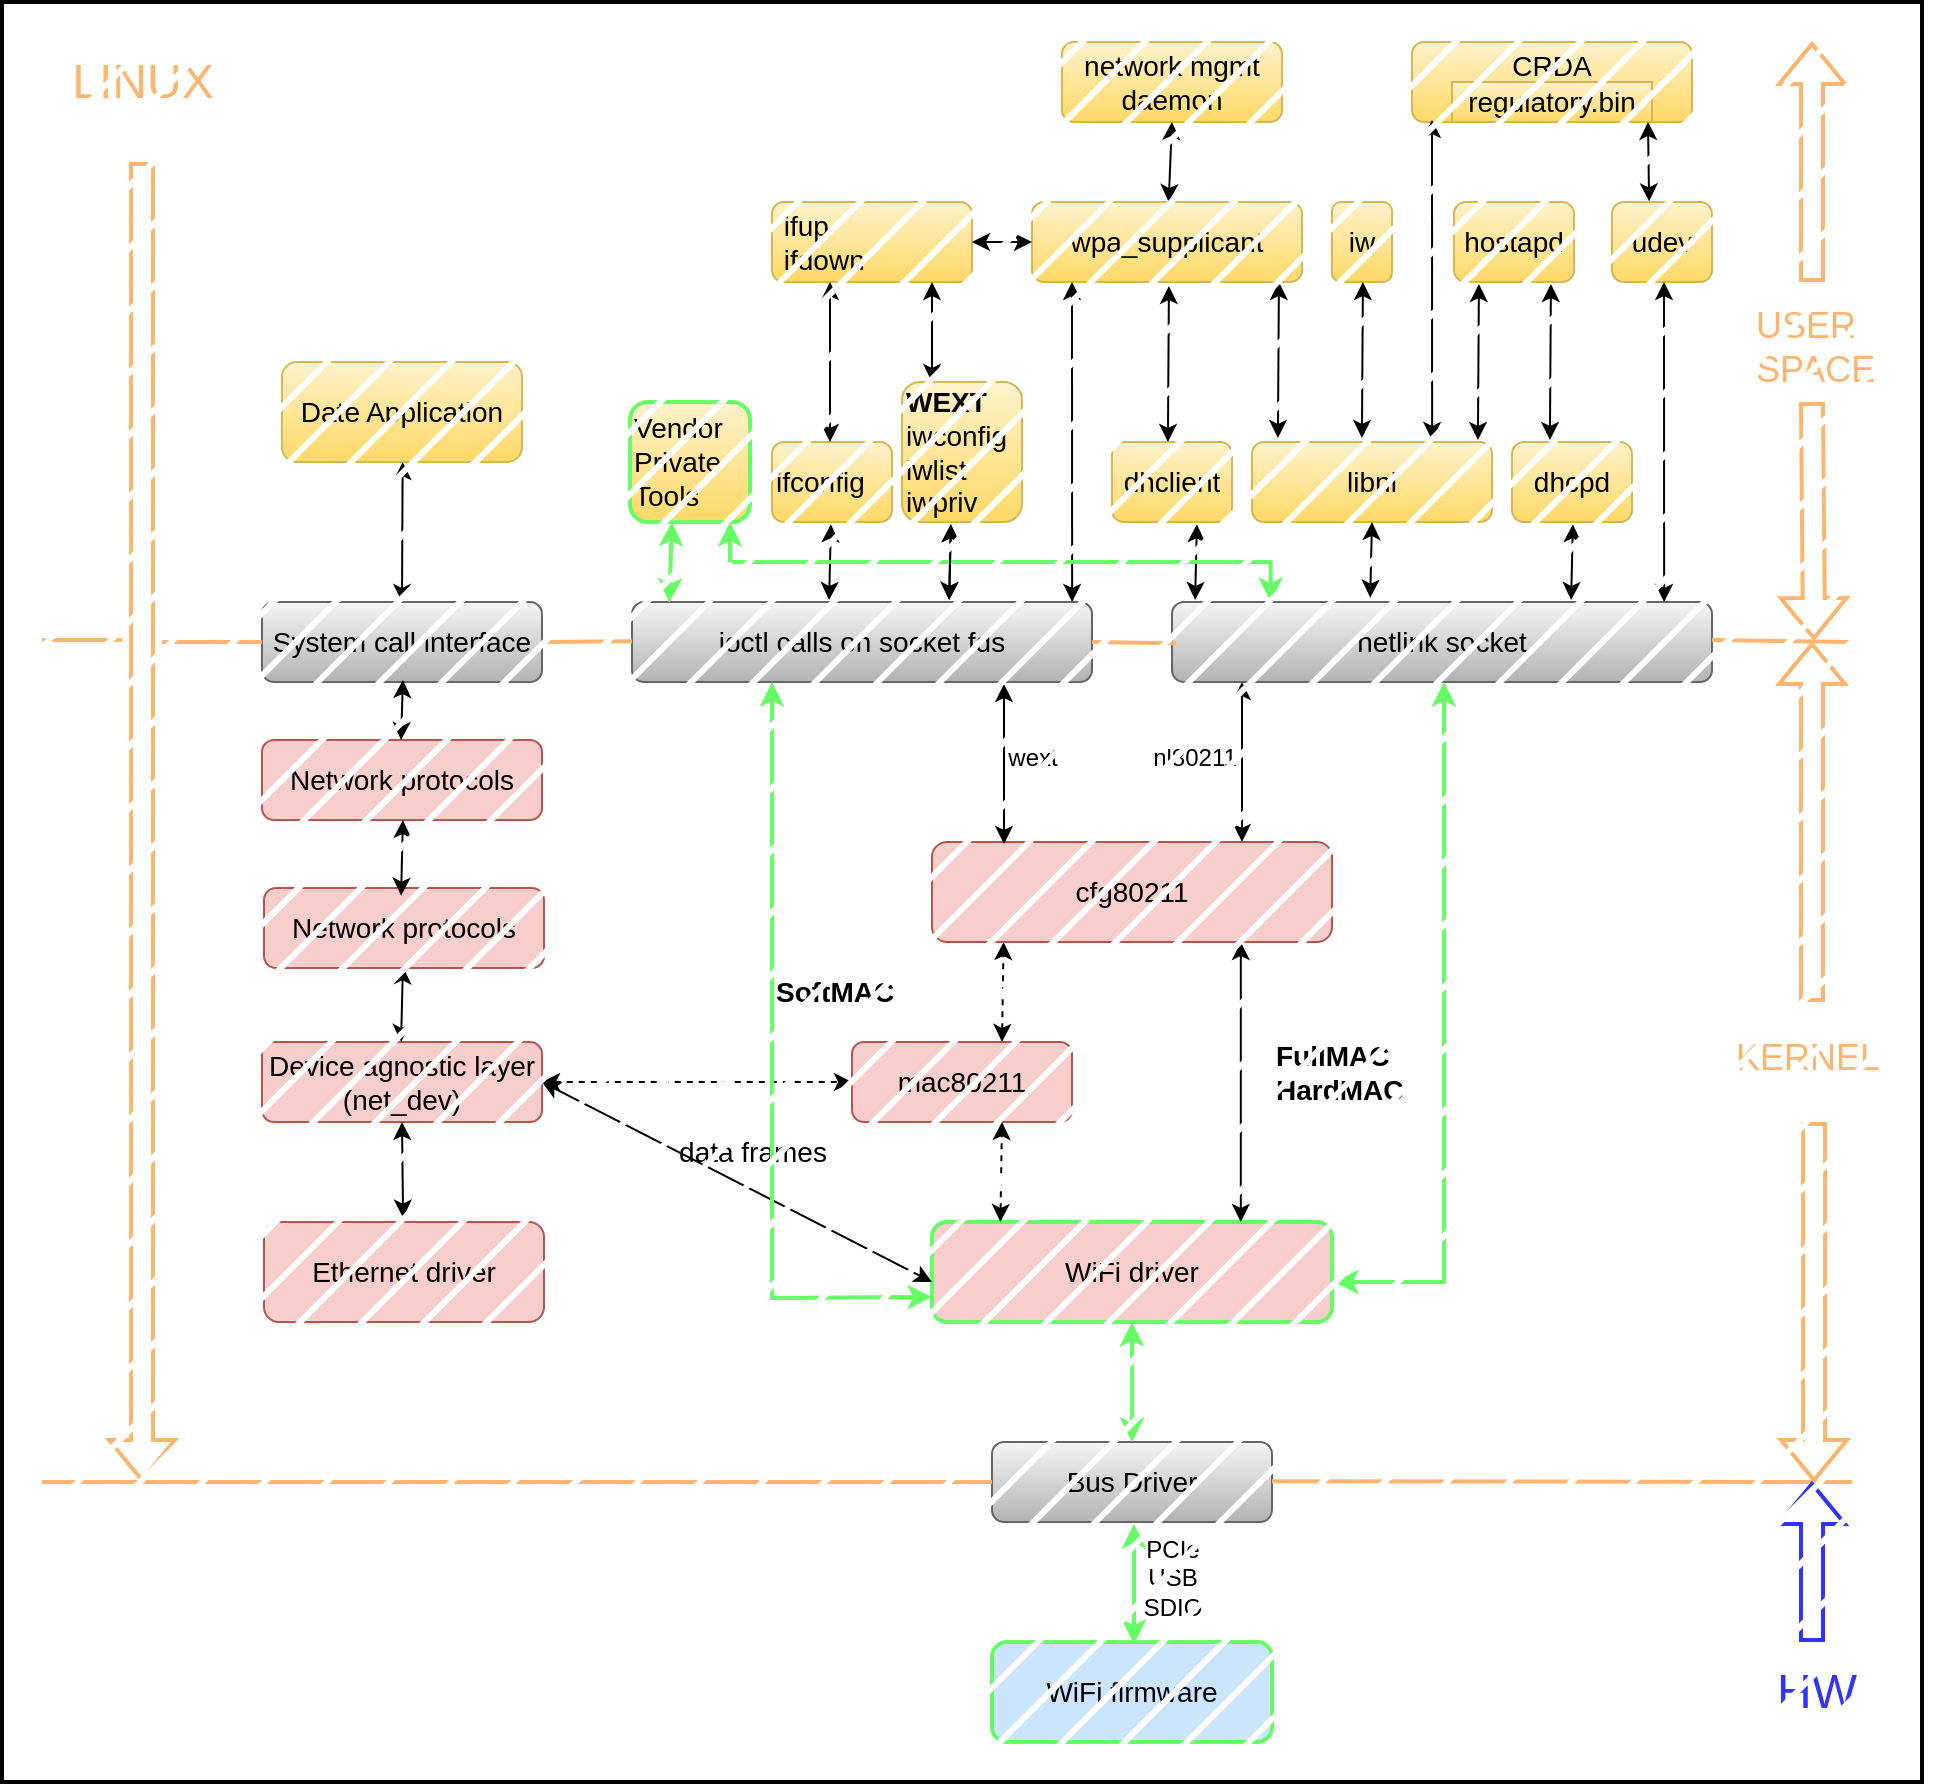 <mxfile version="20.5.3" type="github">
  <diagram id="4J2Np3dGTfp2tVZBYk7x" name="Page-1">
    <mxGraphModel dx="1564" dy="728" grid="1" gridSize="10" guides="1" tooltips="1" connect="1" arrows="1" fold="1" page="1" pageScale="1" pageWidth="1100" pageHeight="1700" math="0" shadow="0">
      <root>
        <mxCell id="0" />
        <mxCell id="1" parent="0" />
        <mxCell id="ai7vC3b9gsCnExHOe_Bt-1" value="&lt;font style=&quot;font-size: 14px;&quot;&gt;ioctl calls on socket fds&lt;/font&gt;" style="rounded=1;whiteSpace=wrap;html=1;fontSize=14;fillColor=#f5f5f5;strokeColor=#666666;gradientColor=#b3b3b3;" vertex="1" parent="1">
          <mxGeometry x="335" y="400" width="230" height="40" as="geometry" />
        </mxCell>
        <mxCell id="ai7vC3b9gsCnExHOe_Bt-2" value="netlink socket" style="rounded=1;whiteSpace=wrap;html=1;fontSize=14;fillColor=#f5f5f5;strokeColor=#666666;gradientColor=#b3b3b3;" vertex="1" parent="1">
          <mxGeometry x="605" y="400" width="270" height="40" as="geometry" />
        </mxCell>
        <mxCell id="ai7vC3b9gsCnExHOe_Bt-3" value="cfg80211" style="rounded=1;whiteSpace=wrap;html=1;fontSize=14;fillColor=#f8cecc;strokeColor=#b85450;" vertex="1" parent="1">
          <mxGeometry x="485" y="520" width="200" height="50" as="geometry" />
        </mxCell>
        <mxCell id="ai7vC3b9gsCnExHOe_Bt-4" value="WiFi driver" style="rounded=1;whiteSpace=wrap;html=1;fontSize=14;fillColor=#f8cecc;strokeColor=#66FF66;strokeWidth=2;" vertex="1" parent="1">
          <mxGeometry x="485" y="710" width="200" height="50" as="geometry" />
        </mxCell>
        <mxCell id="ai7vC3b9gsCnExHOe_Bt-5" value="mac80211" style="rounded=1;whiteSpace=wrap;html=1;fontSize=14;fillColor=#f8cecc;strokeColor=#b85450;" vertex="1" parent="1">
          <mxGeometry x="445" y="620" width="110" height="40" as="geometry" />
        </mxCell>
        <mxCell id="ai7vC3b9gsCnExHOe_Bt-7" value="wext" style="text;html=1;align=center;verticalAlign=middle;resizable=0;points=[];autosize=1;strokeColor=none;fillColor=none;fontSize=12;" vertex="1" parent="1">
          <mxGeometry x="510" y="463" width="50" height="30" as="geometry" />
        </mxCell>
        <mxCell id="ai7vC3b9gsCnExHOe_Bt-8" value="" style="endArrow=classic;startArrow=classic;html=1;rounded=0;fontSize=14;exitX=0.9;exitY=0;exitDx=0;exitDy=0;exitPerimeter=0;" edge="1" parent="1">
          <mxGeometry width="50" height="50" relative="1" as="geometry">
            <mxPoint x="640" y="520" as="sourcePoint" />
            <mxPoint x="640" y="440" as="targetPoint" />
          </mxGeometry>
        </mxCell>
        <mxCell id="ai7vC3b9gsCnExHOe_Bt-10" value="nl80211" style="text;html=1;align=center;verticalAlign=middle;resizable=0;points=[];autosize=1;strokeColor=none;fillColor=none;fontSize=12;" vertex="1" parent="1">
          <mxGeometry x="581" y="463" width="70" height="30" as="geometry" />
        </mxCell>
        <mxCell id="ai7vC3b9gsCnExHOe_Bt-11" value="" style="endArrow=classic;startArrow=classic;html=1;rounded=0;fontSize=14;exitX=0.25;exitY=0;exitDx=0;exitDy=0;" edge="1" parent="1">
          <mxGeometry width="50" height="50" relative="1" as="geometry">
            <mxPoint x="639.41" y="710" as="sourcePoint" />
            <mxPoint x="639.41" y="570" as="targetPoint" />
          </mxGeometry>
        </mxCell>
        <mxCell id="ai7vC3b9gsCnExHOe_Bt-17" value="FullMAC&lt;br style=&quot;font-size: 14px;&quot;&gt;HardMAC" style="text;html=1;align=left;verticalAlign=middle;resizable=0;points=[];autosize=1;strokeColor=none;fillColor=none;fontSize=14;fontStyle=1" vertex="1" parent="1">
          <mxGeometry x="655" y="610" width="90" height="50" as="geometry" />
        </mxCell>
        <mxCell id="ai7vC3b9gsCnExHOe_Bt-18" value="SoftMAC" style="text;html=1;align=left;verticalAlign=middle;resizable=0;points=[];autosize=1;strokeColor=none;fillColor=none;fontSize=14;fontStyle=1" vertex="1" parent="1">
          <mxGeometry x="405" y="580" width="80" height="30" as="geometry" />
        </mxCell>
        <mxCell id="ai7vC3b9gsCnExHOe_Bt-19" value="Ethernet driver" style="rounded=1;whiteSpace=wrap;html=1;fontSize=14;fillColor=#f8cecc;strokeColor=#b85450;" vertex="1" parent="1">
          <mxGeometry x="151" y="710" width="140" height="50" as="geometry" />
        </mxCell>
        <mxCell id="ai7vC3b9gsCnExHOe_Bt-20" value="&lt;div&gt;Device agnostic layer&lt;/div&gt;&lt;div&gt;(net_dev)&lt;br&gt;&lt;/div&gt;" style="rounded=1;whiteSpace=wrap;html=1;fontSize=14;fillColor=#f8cecc;strokeColor=#b85450;" vertex="1" parent="1">
          <mxGeometry x="150" y="620" width="140" height="40" as="geometry" />
        </mxCell>
        <mxCell id="ai7vC3b9gsCnExHOe_Bt-24" value="" style="endArrow=classic;startArrow=classic;html=1;rounded=0;dashed=1;fontSize=14;exitX=0.171;exitY=0;exitDx=0;exitDy=0;exitPerimeter=0;" edge="1" parent="1" source="ai7vC3b9gsCnExHOe_Bt-4">
          <mxGeometry width="50" height="50" relative="1" as="geometry">
            <mxPoint x="470" y="710" as="sourcePoint" />
            <mxPoint x="520" y="660" as="targetPoint" />
          </mxGeometry>
        </mxCell>
        <mxCell id="ai7vC3b9gsCnExHOe_Bt-25" value="" style="endArrow=classic;startArrow=classic;html=1;rounded=0;dashed=1;fontSize=14;exitX=0.171;exitY=0;exitDx=0;exitDy=0;exitPerimeter=0;" edge="1" parent="1">
          <mxGeometry width="50" height="50" relative="1" as="geometry">
            <mxPoint x="520" y="620" as="sourcePoint" />
            <mxPoint x="520.8" y="570" as="targetPoint" />
          </mxGeometry>
        </mxCell>
        <mxCell id="ai7vC3b9gsCnExHOe_Bt-27" value="Network protocols" style="rounded=1;whiteSpace=wrap;html=1;fontSize=14;fillColor=#f8cecc;strokeColor=#b85450;" vertex="1" parent="1">
          <mxGeometry x="151" y="543" width="140" height="40" as="geometry" />
        </mxCell>
        <mxCell id="ai7vC3b9gsCnExHOe_Bt-28" value="Network protocols" style="rounded=1;whiteSpace=wrap;html=1;fontSize=14;fillColor=#f8cecc;strokeColor=#b85450;" vertex="1" parent="1">
          <mxGeometry x="150" y="469" width="140" height="40" as="geometry" />
        </mxCell>
        <mxCell id="ai7vC3b9gsCnExHOe_Bt-29" value="System call interface" style="rounded=1;whiteSpace=wrap;html=1;fontSize=14;fillColor=#f5f5f5;strokeColor=#666666;gradientColor=#b3b3b3;" vertex="1" parent="1">
          <mxGeometry x="150" y="400" width="140" height="40" as="geometry" />
        </mxCell>
        <mxCell id="ai7vC3b9gsCnExHOe_Bt-30" value="Date Application" style="rounded=1;whiteSpace=wrap;html=1;fontSize=14;fillColor=#fff2cc;strokeColor=#d6b656;gradientColor=#ffd966;" vertex="1" parent="1">
          <mxGeometry x="160" y="280" width="120" height="50" as="geometry" />
        </mxCell>
        <mxCell id="ai7vC3b9gsCnExHOe_Bt-31" value="" style="endArrow=classic;startArrow=classic;html=1;rounded=0;dashed=1;fontSize=14;exitX=1;exitY=0.5;exitDx=0;exitDy=0;" edge="1" parent="1" source="ai7vC3b9gsCnExHOe_Bt-20">
          <mxGeometry width="50" height="50" relative="1" as="geometry">
            <mxPoint x="395" y="690" as="sourcePoint" />
            <mxPoint x="445" y="640" as="targetPoint" />
          </mxGeometry>
        </mxCell>
        <mxCell id="ai7vC3b9gsCnExHOe_Bt-33" value="" style="endArrow=classic;startArrow=classic;html=1;rounded=0;fontSize=14;exitX=1;exitY=0.5;exitDx=0;exitDy=0;" edge="1" parent="1" source="ai7vC3b9gsCnExHOe_Bt-20">
          <mxGeometry width="50" height="50" relative="1" as="geometry">
            <mxPoint x="435" y="780" as="sourcePoint" />
            <mxPoint x="485" y="740" as="targetPoint" />
          </mxGeometry>
        </mxCell>
        <mxCell id="ai7vC3b9gsCnExHOe_Bt-35" value="data frames" style="text;html=1;align=center;verticalAlign=middle;resizable=0;points=[];autosize=1;strokeColor=none;fillColor=none;fontSize=14;" vertex="1" parent="1">
          <mxGeometry x="345" y="660" width="100" height="30" as="geometry" />
        </mxCell>
        <mxCell id="ai7vC3b9gsCnExHOe_Bt-36" value="Bus Driver" style="rounded=1;whiteSpace=wrap;html=1;fontSize=14;fillColor=#f5f5f5;strokeColor=#666666;gradientColor=#b3b3b3;" vertex="1" parent="1">
          <mxGeometry x="515" y="820" width="140" height="40" as="geometry" />
        </mxCell>
        <mxCell id="ai7vC3b9gsCnExHOe_Bt-37" value="&lt;div align=&quot;left&quot;&gt;&lt;b&gt;WEXT&lt;/b&gt;&lt;/div&gt;&lt;div align=&quot;left&quot;&gt;iwconfig&lt;/div&gt;&lt;div align=&quot;left&quot;&gt;iwlist&lt;br&gt;iwpriv&lt;br&gt;&lt;/div&gt;" style="rounded=1;whiteSpace=wrap;html=1;fontSize=14;align=left;fillColor=#fff2cc;gradientColor=#ffd966;strokeColor=#d6b656;" vertex="1" parent="1">
          <mxGeometry x="470" y="290" width="60" height="70" as="geometry" />
        </mxCell>
        <mxCell id="ai7vC3b9gsCnExHOe_Bt-38" value="ifconfig" style="rounded=1;whiteSpace=wrap;html=1;fontSize=14;align=left;fillColor=#fff2cc;gradientColor=#ffd966;strokeColor=#d6b656;" vertex="1" parent="1">
          <mxGeometry x="405" y="320" width="60" height="40" as="geometry" />
        </mxCell>
        <mxCell id="ai7vC3b9gsCnExHOe_Bt-45" value="dhclient" style="rounded=1;whiteSpace=wrap;html=1;fontSize=14;align=center;fillColor=#fff2cc;gradientColor=#ffd966;strokeColor=#d6b656;" vertex="1" parent="1">
          <mxGeometry x="575" y="320" width="60" height="40" as="geometry" />
        </mxCell>
        <mxCell id="ai7vC3b9gsCnExHOe_Bt-46" value="libnl" style="rounded=1;whiteSpace=wrap;html=1;fontSize=14;align=center;fillColor=#fff2cc;gradientColor=#ffd966;strokeColor=#d6b656;" vertex="1" parent="1">
          <mxGeometry x="645" y="320" width="120" height="40" as="geometry" />
        </mxCell>
        <mxCell id="ai7vC3b9gsCnExHOe_Bt-47" value="dhcpd" style="rounded=1;whiteSpace=wrap;html=1;fontSize=14;align=center;fillColor=#fff2cc;gradientColor=#ffd966;strokeColor=#d6b656;" vertex="1" parent="1">
          <mxGeometry x="775" y="320" width="60" height="40" as="geometry" />
        </mxCell>
        <mxCell id="ai7vC3b9gsCnExHOe_Bt-48" value="wpa_supplicant" style="rounded=1;whiteSpace=wrap;html=1;fontSize=14;align=center;fillColor=#fff2cc;gradientColor=#ffd966;strokeColor=#d6b656;" vertex="1" parent="1">
          <mxGeometry x="535" y="200" width="135" height="40" as="geometry" />
        </mxCell>
        <mxCell id="ai7vC3b9gsCnExHOe_Bt-49" value="&lt;span style=&quot;white-space: pre;&quot;&gt;	&lt;/span&gt;ifup&lt;br&gt;&lt;div&gt;&lt;span style=&quot;white-space: pre;&quot;&gt;	&lt;/span&gt;ifdown&lt;br&gt;&lt;/div&gt;" style="rounded=1;whiteSpace=wrap;html=1;fontSize=14;align=left;fillColor=#fff2cc;gradientColor=#ffd966;strokeColor=#d6b656;" vertex="1" parent="1">
          <mxGeometry x="405" y="200" width="100" height="40" as="geometry" />
        </mxCell>
        <mxCell id="ai7vC3b9gsCnExHOe_Bt-50" value="&lt;div&gt;iw&lt;br&gt;&lt;/div&gt;" style="rounded=1;whiteSpace=wrap;html=1;fontSize=14;align=center;fillColor=#fff2cc;gradientColor=#ffd966;strokeColor=#d6b656;" vertex="1" parent="1">
          <mxGeometry x="685" y="200" width="30" height="40" as="geometry" />
        </mxCell>
        <mxCell id="ai7vC3b9gsCnExHOe_Bt-51" value="hostapd" style="rounded=1;whiteSpace=wrap;html=1;fontSize=14;align=center;fillColor=#fff2cc;gradientColor=#ffd966;strokeColor=#d6b656;" vertex="1" parent="1">
          <mxGeometry x="746" y="200" width="60" height="40" as="geometry" />
        </mxCell>
        <mxCell id="ai7vC3b9gsCnExHOe_Bt-52" value="udev" style="rounded=1;whiteSpace=wrap;html=1;fontSize=14;align=center;fillColor=#fff2cc;gradientColor=#ffd966;strokeColor=#d6b656;" vertex="1" parent="1">
          <mxGeometry x="825" y="200" width="50" height="40" as="geometry" />
        </mxCell>
        <mxCell id="ai7vC3b9gsCnExHOe_Bt-53" value="&lt;div&gt;network mgmt&lt;/div&gt;&lt;div&gt;daemon&lt;br&gt;&lt;/div&gt;" style="rounded=1;whiteSpace=wrap;html=1;fontSize=14;align=center;fillColor=#fff2cc;gradientColor=#ffd966;strokeColor=#d6b656;" vertex="1" parent="1">
          <mxGeometry x="550" y="120" width="110" height="40" as="geometry" />
        </mxCell>
        <mxCell id="ai7vC3b9gsCnExHOe_Bt-54" value="CRDA&lt;br&gt;&amp;nbsp; " style="rounded=1;whiteSpace=wrap;html=1;fontSize=14;align=center;fillColor=#fff2cc;gradientColor=#ffd966;strokeColor=#d6b656;" vertex="1" parent="1">
          <mxGeometry x="725" y="120" width="140" height="40" as="geometry" />
        </mxCell>
        <mxCell id="ai7vC3b9gsCnExHOe_Bt-55" value="regulatory.bin" style="rounded=0;whiteSpace=wrap;html=1;fontSize=14;fillColor=#fff2cc;gradientColor=#ffd966;strokeColor=#d6b656;" vertex="1" parent="1">
          <mxGeometry x="745" y="140" width="100" height="20" as="geometry" />
        </mxCell>
        <mxCell id="ai7vC3b9gsCnExHOe_Bt-56" value="" style="endArrow=classic;startArrow=classic;html=1;rounded=0;fontSize=14;exitX=0.367;exitY=-0.054;exitDx=0;exitDy=0;exitPerimeter=0;" edge="1" parent="1">
          <mxGeometry width="50" height="50" relative="1" as="geometry">
            <mxPoint x="704.09" y="397.84" as="sourcePoint" />
            <mxPoint x="705" y="360" as="targetPoint" />
          </mxGeometry>
        </mxCell>
        <mxCell id="ai7vC3b9gsCnExHOe_Bt-58" value="" style="endArrow=classic;startArrow=classic;html=1;rounded=0;fontSize=14;exitX=0.367;exitY=-0.054;exitDx=0;exitDy=0;exitPerimeter=0;" edge="1" parent="1">
          <mxGeometry width="50" height="50" relative="1" as="geometry">
            <mxPoint x="804.55" y="399.0" as="sourcePoint" />
            <mxPoint x="805.46" y="361.16" as="targetPoint" />
          </mxGeometry>
        </mxCell>
        <mxCell id="ai7vC3b9gsCnExHOe_Bt-59" value="" style="endArrow=classic;startArrow=classic;html=1;rounded=0;fontSize=14;exitX=0.367;exitY=-0.054;exitDx=0;exitDy=0;exitPerimeter=0;" edge="1" parent="1">
          <mxGeometry width="50" height="50" relative="1" as="geometry">
            <mxPoint x="616.55" y="399" as="sourcePoint" />
            <mxPoint x="617.46" y="361.16" as="targetPoint" />
          </mxGeometry>
        </mxCell>
        <mxCell id="ai7vC3b9gsCnExHOe_Bt-60" value="" style="endArrow=classic;startArrow=classic;html=1;rounded=0;fontSize=14;exitX=0.458;exitY=-0.05;exitDx=0;exitDy=0;exitPerimeter=0;" edge="1" parent="1" source="ai7vC3b9gsCnExHOe_Bt-46">
          <mxGeometry width="50" height="50" relative="1" as="geometry">
            <mxPoint x="699.55" y="277.84" as="sourcePoint" />
            <mxPoint x="700.46" y="240" as="targetPoint" />
          </mxGeometry>
        </mxCell>
        <mxCell id="ai7vC3b9gsCnExHOe_Bt-61" value="" style="endArrow=classic;startArrow=classic;html=1;rounded=0;fontSize=14;exitX=0.458;exitY=-0.05;exitDx=0;exitDy=0;exitPerimeter=0;" edge="1" parent="1">
          <mxGeometry width="50" height="50" relative="1" as="geometry">
            <mxPoint x="657.96" y="318" as="sourcePoint" />
            <mxPoint x="658.46" y="240" as="targetPoint" />
          </mxGeometry>
        </mxCell>
        <mxCell id="ai7vC3b9gsCnExHOe_Bt-62" value="" style="endArrow=classic;startArrow=classic;html=1;rounded=0;fontSize=14;exitX=0.458;exitY=-0.05;exitDx=0;exitDy=0;exitPerimeter=0;" edge="1" parent="1">
          <mxGeometry width="50" height="50" relative="1" as="geometry">
            <mxPoint x="757.96" y="319" as="sourcePoint" />
            <mxPoint x="758.46" y="241" as="targetPoint" />
          </mxGeometry>
        </mxCell>
        <mxCell id="ai7vC3b9gsCnExHOe_Bt-63" value="" style="endArrow=classic;startArrow=classic;html=1;rounded=0;fontSize=14;exitX=0.458;exitY=-0.05;exitDx=0;exitDy=0;exitPerimeter=0;" edge="1" parent="1">
          <mxGeometry width="50" height="50" relative="1" as="geometry">
            <mxPoint x="793.96" y="319" as="sourcePoint" />
            <mxPoint x="794.46" y="241" as="targetPoint" />
          </mxGeometry>
        </mxCell>
        <mxCell id="ai7vC3b9gsCnExHOe_Bt-64" value="" style="endArrow=classic;startArrow=classic;html=1;rounded=0;fontSize=14;exitX=0.458;exitY=-0.05;exitDx=0;exitDy=0;exitPerimeter=0;" edge="1" parent="1">
          <mxGeometry width="50" height="50" relative="1" as="geometry">
            <mxPoint x="602.96" y="320" as="sourcePoint" />
            <mxPoint x="603.46" y="242" as="targetPoint" />
          </mxGeometry>
        </mxCell>
        <mxCell id="ai7vC3b9gsCnExHOe_Bt-68" value="" style="endArrow=classic;startArrow=classic;html=1;rounded=0;fontSize=14;exitX=0.9;exitY=0;exitDx=0;exitDy=0;exitPerimeter=0;" edge="1" parent="1">
          <mxGeometry width="50" height="50" relative="1" as="geometry">
            <mxPoint x="521" y="521" as="sourcePoint" />
            <mxPoint x="521" y="441" as="targetPoint" />
          </mxGeometry>
        </mxCell>
        <mxCell id="ai7vC3b9gsCnExHOe_Bt-69" value="" style="endArrow=classic;startArrow=classic;html=1;rounded=0;fontSize=14;exitX=0.367;exitY=-0.054;exitDx=0;exitDy=0;exitPerimeter=0;" edge="1" parent="1">
          <mxGeometry width="50" height="50" relative="1" as="geometry">
            <mxPoint x="493.55" y="399" as="sourcePoint" />
            <mxPoint x="494.46" y="361.16" as="targetPoint" />
          </mxGeometry>
        </mxCell>
        <mxCell id="ai7vC3b9gsCnExHOe_Bt-70" value="" style="endArrow=classic;startArrow=classic;html=1;rounded=0;fontSize=14;exitX=0.367;exitY=-0.054;exitDx=0;exitDy=0;exitPerimeter=0;" edge="1" parent="1">
          <mxGeometry width="50" height="50" relative="1" as="geometry">
            <mxPoint x="433.55" y="399" as="sourcePoint" />
            <mxPoint x="434.46" y="361.16" as="targetPoint" />
          </mxGeometry>
        </mxCell>
        <mxCell id="ai7vC3b9gsCnExHOe_Bt-71" value="" style="endArrow=classic;startArrow=classic;html=1;rounded=0;fontSize=14;exitX=0.5;exitY=0;exitDx=0;exitDy=0;" edge="1" parent="1">
          <mxGeometry width="50" height="50" relative="1" as="geometry">
            <mxPoint x="434" y="320" as="sourcePoint" />
            <mxPoint x="434" y="240" as="targetPoint" />
          </mxGeometry>
        </mxCell>
        <mxCell id="ai7vC3b9gsCnExHOe_Bt-72" value="" style="endArrow=classic;startArrow=classic;html=1;rounded=0;fontSize=14;exitX=0.25;exitY=0;exitDx=0;exitDy=0;" edge="1" parent="1" source="ai7vC3b9gsCnExHOe_Bt-37">
          <mxGeometry width="50" height="50" relative="1" as="geometry">
            <mxPoint x="435" y="290" as="sourcePoint" />
            <mxPoint x="485" y="240" as="targetPoint" />
          </mxGeometry>
        </mxCell>
        <mxCell id="ai7vC3b9gsCnExHOe_Bt-73" value="" style="endArrow=classic;startArrow=classic;html=1;rounded=0;fontSize=14;entryX=0;entryY=0.5;entryDx=0;entryDy=0;" edge="1" parent="1" source="ai7vC3b9gsCnExHOe_Bt-49" target="ai7vC3b9gsCnExHOe_Bt-48">
          <mxGeometry width="50" height="50" relative="1" as="geometry">
            <mxPoint x="475" y="270" as="sourcePoint" />
            <mxPoint x="525" y="220" as="targetPoint" />
          </mxGeometry>
        </mxCell>
        <mxCell id="ai7vC3b9gsCnExHOe_Bt-74" value="" style="endArrow=classic;startArrow=classic;html=1;rounded=0;fontSize=14;" edge="1" parent="1">
          <mxGeometry width="50" height="50" relative="1" as="geometry">
            <mxPoint x="555.06" y="400" as="sourcePoint" />
            <mxPoint x="555" y="240" as="targetPoint" />
          </mxGeometry>
        </mxCell>
        <mxCell id="ai7vC3b9gsCnExHOe_Bt-77" value="" style="endArrow=classic;startArrow=classic;html=1;rounded=0;fontSize=14;" edge="1" parent="1" source="ai7vC3b9gsCnExHOe_Bt-48">
          <mxGeometry width="50" height="50" relative="1" as="geometry">
            <mxPoint x="555" y="210" as="sourcePoint" />
            <mxPoint x="605" y="160" as="targetPoint" />
          </mxGeometry>
        </mxCell>
        <mxCell id="ai7vC3b9gsCnExHOe_Bt-79" value="" style="endArrow=classic;startArrow=classic;html=1;rounded=0;fontSize=14;" edge="1" parent="1">
          <mxGeometry width="50" height="50" relative="1" as="geometry">
            <mxPoint x="735.06" y="319" as="sourcePoint" />
            <mxPoint x="735" y="159" as="targetPoint" />
          </mxGeometry>
        </mxCell>
        <mxCell id="ai7vC3b9gsCnExHOe_Bt-80" value="" style="endArrow=classic;startArrow=classic;html=1;rounded=0;fontSize=14;" edge="1" parent="1">
          <mxGeometry width="50" height="50" relative="1" as="geometry">
            <mxPoint x="851.06" y="400" as="sourcePoint" />
            <mxPoint x="851" y="240" as="targetPoint" />
          </mxGeometry>
        </mxCell>
        <mxCell id="ai7vC3b9gsCnExHOe_Bt-82" value="" style="endArrow=classic;startArrow=classic;html=1;rounded=0;fontSize=14;exitX=0.371;exitY=-0.009;exitDx=0;exitDy=0;exitPerimeter=0;" edge="1" parent="1" source="ai7vC3b9gsCnExHOe_Bt-52">
          <mxGeometry width="50" height="50" relative="1" as="geometry">
            <mxPoint x="793" y="210" as="sourcePoint" />
            <mxPoint x="843" y="160" as="targetPoint" />
          </mxGeometry>
        </mxCell>
        <mxCell id="ai7vC3b9gsCnExHOe_Bt-84" value="Vendor Private Tools" style="rounded=1;whiteSpace=wrap;html=1;fontSize=14;align=left;fillColor=#fff2cc;gradientColor=#ffd966;strokeColor=#66FF66;strokeWidth=2;" vertex="1" parent="1">
          <mxGeometry x="334" y="300" width="60" height="60" as="geometry" />
        </mxCell>
        <mxCell id="ai7vC3b9gsCnExHOe_Bt-87" value="" style="endArrow=classic;startArrow=classic;html=1;rounded=0;fontSize=14;exitX=0.5;exitY=0;exitDx=0;exitDy=0;strokeColor=#66FF66;strokeWidth=2;" edge="1" parent="1" source="ai7vC3b9gsCnExHOe_Bt-36">
          <mxGeometry width="50" height="50" relative="1" as="geometry">
            <mxPoint x="535" y="810" as="sourcePoint" />
            <mxPoint x="585" y="760" as="targetPoint" />
          </mxGeometry>
        </mxCell>
        <mxCell id="ai7vC3b9gsCnExHOe_Bt-88" value="" style="endArrow=classic;startArrow=classic;html=1;rounded=0;strokeColor=#66FF66;strokeWidth=2;fontSize=14;exitX=0.081;exitY=0.008;exitDx=0;exitDy=0;exitPerimeter=0;" edge="1" parent="1" source="ai7vC3b9gsCnExHOe_Bt-1">
          <mxGeometry width="50" height="50" relative="1" as="geometry">
            <mxPoint x="305" y="410" as="sourcePoint" />
            <mxPoint x="355" y="360" as="targetPoint" />
          </mxGeometry>
        </mxCell>
        <mxCell id="ai7vC3b9gsCnExHOe_Bt-95" value="" style="endArrow=classic;html=1;rounded=0;strokeColor=#66FF66;strokeWidth=2;fontSize=14;" edge="1" parent="1">
          <mxGeometry width="50" height="50" relative="1" as="geometry">
            <mxPoint x="384" y="380" as="sourcePoint" />
            <mxPoint x="384" y="360" as="targetPoint" />
          </mxGeometry>
        </mxCell>
        <mxCell id="ai7vC3b9gsCnExHOe_Bt-96" value="" style="endArrow=classic;html=1;rounded=0;strokeColor=#66FF66;strokeWidth=2;fontSize=14;" edge="1" parent="1">
          <mxGeometry width="50" height="50" relative="1" as="geometry">
            <mxPoint x="654.31" y="380" as="sourcePoint" />
            <mxPoint x="654.31" y="400" as="targetPoint" />
          </mxGeometry>
        </mxCell>
        <mxCell id="ai7vC3b9gsCnExHOe_Bt-97" value="" style="endArrow=none;html=1;rounded=0;strokeColor=#66FF66;strokeWidth=2;fontSize=14;" edge="1" parent="1">
          <mxGeometry width="50" height="50" relative="1" as="geometry">
            <mxPoint x="385" y="380" as="sourcePoint" />
            <mxPoint x="655" y="380" as="targetPoint" />
          </mxGeometry>
        </mxCell>
        <mxCell id="ai7vC3b9gsCnExHOe_Bt-98" value="" style="endArrow=classic;startArrow=classic;html=1;rounded=0;strokeColor=#66FF66;strokeWidth=2;fontSize=14;entryX=0.5;entryY=1;entryDx=0;entryDy=0;" edge="1" parent="1">
          <mxGeometry width="50" height="50" relative="1" as="geometry">
            <mxPoint x="686" y="740" as="sourcePoint" />
            <mxPoint x="741" y="440" as="targetPoint" />
            <Array as="points">
              <mxPoint x="741" y="740" />
            </Array>
          </mxGeometry>
        </mxCell>
        <mxCell id="ai7vC3b9gsCnExHOe_Bt-100" value="" style="endArrow=classic;startArrow=classic;html=1;rounded=0;strokeColor=#66FF66;strokeWidth=2;fontSize=14;exitX=0;exitY=0.75;exitDx=0;exitDy=0;" edge="1" parent="1" source="ai7vC3b9gsCnExHOe_Bt-4">
          <mxGeometry width="50" height="50" relative="1" as="geometry">
            <mxPoint x="355" y="490" as="sourcePoint" />
            <mxPoint x="405" y="440" as="targetPoint" />
            <Array as="points">
              <mxPoint x="405" y="748" />
            </Array>
          </mxGeometry>
        </mxCell>
        <mxCell id="ai7vC3b9gsCnExHOe_Bt-106" value="" style="endArrow=none;html=1;rounded=0;strokeColor=#FFB570;strokeWidth=2;fontSize=14;fillColor=#f0a30a;" edge="1" parent="1">
          <mxGeometry width="50" height="50" relative="1" as="geometry">
            <mxPoint x="290" y="419.95" as="sourcePoint" />
            <mxPoint x="335" y="419.57" as="targetPoint" />
          </mxGeometry>
        </mxCell>
        <mxCell id="ai7vC3b9gsCnExHOe_Bt-107" value="" style="endArrow=none;html=1;rounded=0;strokeColor=#FFB570;strokeWidth=2;fontSize=14;fillColor=#f0a30a;" edge="1" parent="1">
          <mxGeometry width="50" height="50" relative="1" as="geometry">
            <mxPoint x="565" y="420" as="sourcePoint" />
            <mxPoint x="607.0" y="420.57" as="targetPoint" />
          </mxGeometry>
        </mxCell>
        <mxCell id="ai7vC3b9gsCnExHOe_Bt-109" value="" style="endArrow=none;html=1;rounded=0;strokeColor=#FFB570;strokeWidth=2;fontSize=14;fillColor=#f0a30a;" edge="1" parent="1">
          <mxGeometry width="50" height="50" relative="1" as="geometry">
            <mxPoint x="875" y="419" as="sourcePoint" />
            <mxPoint x="945" y="420" as="targetPoint" />
          </mxGeometry>
        </mxCell>
        <mxCell id="ai7vC3b9gsCnExHOe_Bt-110" value="" style="shape=flexArrow;endArrow=classic;html=1;rounded=0;strokeColor=#FFB570;strokeWidth=2;fontSize=14;" edge="1" parent="1">
          <mxGeometry width="50" height="50" relative="1" as="geometry">
            <mxPoint x="925" y="240" as="sourcePoint" />
            <mxPoint x="925" y="120" as="targetPoint" />
          </mxGeometry>
        </mxCell>
        <mxCell id="ai7vC3b9gsCnExHOe_Bt-111" value="" style="shape=flexArrow;endArrow=classic;html=1;rounded=0;strokeColor=#FFB570;strokeWidth=2;fontSize=14;" edge="1" parent="1">
          <mxGeometry width="50" height="50" relative="1" as="geometry">
            <mxPoint x="925" y="300" as="sourcePoint" />
            <mxPoint x="926" y="419" as="targetPoint" />
          </mxGeometry>
        </mxCell>
        <mxCell id="ai7vC3b9gsCnExHOe_Bt-114" value="USER&lt;br style=&quot;font-size: 18px;&quot;&gt;SPACE" style="text;html=1;align=left;verticalAlign=middle;resizable=0;points=[];autosize=1;strokeColor=none;fillColor=none;fontSize=18;fontColor=#FFB570;" vertex="1" parent="1">
          <mxGeometry x="895" y="243" width="80" height="60" as="geometry" />
        </mxCell>
        <mxCell id="ai7vC3b9gsCnExHOe_Bt-115" value="" style="endArrow=none;html=1;rounded=0;strokeColor=#FFB570;strokeWidth=2;fontSize=14;fillColor=#f0a30a;entryX=0;entryY=0.5;entryDx=0;entryDy=0;" edge="1" parent="1" target="ai7vC3b9gsCnExHOe_Bt-36">
          <mxGeometry width="50" height="50" relative="1" as="geometry">
            <mxPoint x="40" y="840" as="sourcePoint" />
            <mxPoint x="280" y="838.57" as="targetPoint" />
          </mxGeometry>
        </mxCell>
        <mxCell id="ai7vC3b9gsCnExHOe_Bt-116" value="" style="endArrow=none;html=1;rounded=0;strokeColor=#FFB570;strokeWidth=2;fontSize=14;fillColor=#f0a30a;" edge="1" parent="1">
          <mxGeometry width="50" height="50" relative="1" as="geometry">
            <mxPoint x="655" y="839.63" as="sourcePoint" />
            <mxPoint x="945" y="840" as="targetPoint" />
          </mxGeometry>
        </mxCell>
        <mxCell id="ai7vC3b9gsCnExHOe_Bt-117" value="" style="endArrow=none;html=1;rounded=0;strokeColor=#FFB570;strokeWidth=2;fontSize=14;fillColor=#f0a30a;entryX=0;entryY=0.5;entryDx=0;entryDy=0;" edge="1" parent="1">
          <mxGeometry width="50" height="50" relative="1" as="geometry">
            <mxPoint x="120" y="840" as="sourcePoint" />
            <mxPoint x="450" y="840" as="targetPoint" />
          </mxGeometry>
        </mxCell>
        <mxCell id="ai7vC3b9gsCnExHOe_Bt-119" value="" style="shape=flexArrow;endArrow=classic;html=1;rounded=0;strokeColor=#FFB570;strokeWidth=2;fontSize=14;" edge="1" parent="1">
          <mxGeometry width="50" height="50" relative="1" as="geometry">
            <mxPoint x="925" y="600" as="sourcePoint" />
            <mxPoint x="925" y="420" as="targetPoint" />
          </mxGeometry>
        </mxCell>
        <mxCell id="ai7vC3b9gsCnExHOe_Bt-120" value="" style="shape=flexArrow;endArrow=classic;html=1;rounded=0;strokeColor=#FFB570;strokeWidth=2;fontSize=14;" edge="1" parent="1">
          <mxGeometry width="50" height="50" relative="1" as="geometry">
            <mxPoint x="926" y="660" as="sourcePoint" />
            <mxPoint x="926" y="840" as="targetPoint" />
          </mxGeometry>
        </mxCell>
        <mxCell id="ai7vC3b9gsCnExHOe_Bt-121" value="KERNEL" style="text;html=1;align=left;verticalAlign=middle;resizable=0;points=[];autosize=1;strokeColor=none;fillColor=none;fontSize=18;fontColor=#FFB570;" vertex="1" parent="1">
          <mxGeometry x="885" y="608" width="100" height="40" as="geometry" />
        </mxCell>
        <mxCell id="ai7vC3b9gsCnExHOe_Bt-123" value="" style="endArrow=classic;startArrow=classic;html=1;rounded=0;fontSize=14;exitX=0.5;exitY=0;exitDx=0;exitDy=0;" edge="1" parent="1" source="ai7vC3b9gsCnExHOe_Bt-29">
          <mxGeometry width="50" height="50" relative="1" as="geometry">
            <mxPoint x="219.41" y="367.84" as="sourcePoint" />
            <mxPoint x="220.32" y="330.0" as="targetPoint" />
          </mxGeometry>
        </mxCell>
        <mxCell id="ai7vC3b9gsCnExHOe_Bt-124" value="" style="endArrow=classic;startArrow=classic;html=1;rounded=0;fontSize=14;exitX=0.367;exitY=-0.054;exitDx=0;exitDy=0;exitPerimeter=0;" edge="1" parent="1">
          <mxGeometry width="50" height="50" relative="1" as="geometry">
            <mxPoint x="493.55" y="399" as="sourcePoint" />
            <mxPoint x="494.46" y="361.16" as="targetPoint" />
          </mxGeometry>
        </mxCell>
        <mxCell id="ai7vC3b9gsCnExHOe_Bt-128" value="" style="endArrow=classic;startArrow=classic;html=1;rounded=0;fontSize=14;exitX=0.367;exitY=-0.054;exitDx=0;exitDy=0;exitPerimeter=0;entryX=0.5;entryY=1;entryDx=0;entryDy=0;" edge="1" parent="1" target="ai7vC3b9gsCnExHOe_Bt-20">
          <mxGeometry width="50" height="50" relative="1" as="geometry">
            <mxPoint x="220.54" y="707.84" as="sourcePoint" />
            <mxPoint x="221.45" y="670.0" as="targetPoint" />
          </mxGeometry>
        </mxCell>
        <mxCell id="ai7vC3b9gsCnExHOe_Bt-133" value="" style="endArrow=classic;startArrow=classic;html=1;rounded=0;fontSize=14;" edge="1" parent="1">
          <mxGeometry width="50" height="50" relative="1" as="geometry">
            <mxPoint x="219.54" y="469" as="sourcePoint" />
            <mxPoint x="220.45" y="439.0" as="targetPoint" />
          </mxGeometry>
        </mxCell>
        <mxCell id="ai7vC3b9gsCnExHOe_Bt-134" value="" style="endArrow=classic;startArrow=classic;html=1;rounded=0;fontSize=14;exitX=0.367;exitY=-0.054;exitDx=0;exitDy=0;exitPerimeter=0;" edge="1" parent="1">
          <mxGeometry width="50" height="50" relative="1" as="geometry">
            <mxPoint x="219.54" y="546.84" as="sourcePoint" />
            <mxPoint x="220.45" y="509.0" as="targetPoint" />
          </mxGeometry>
        </mxCell>
        <mxCell id="ai7vC3b9gsCnExHOe_Bt-135" value="" style="endArrow=classic;startArrow=classic;html=1;rounded=0;fontSize=14;exitX=0.367;exitY=-0.054;exitDx=0;exitDy=0;exitPerimeter=0;" edge="1" parent="1">
          <mxGeometry width="50" height="50" relative="1" as="geometry">
            <mxPoint x="219.54" y="620" as="sourcePoint" />
            <mxPoint x="220.45" y="582.16" as="targetPoint" />
          </mxGeometry>
        </mxCell>
        <mxCell id="ai7vC3b9gsCnExHOe_Bt-136" value="" style="endArrow=none;html=1;rounded=0;strokeColor=#FFB570;strokeWidth=2;fontSize=14;fillColor=#f0a30a;entryX=0;entryY=0.5;entryDx=0;entryDy=0;" edge="1" parent="1" target="ai7vC3b9gsCnExHOe_Bt-29">
          <mxGeometry width="50" height="50" relative="1" as="geometry">
            <mxPoint x="100" y="420" as="sourcePoint" />
            <mxPoint x="160" y="419.91" as="targetPoint" />
          </mxGeometry>
        </mxCell>
        <mxCell id="ai7vC3b9gsCnExHOe_Bt-137" value="" style="shape=flexArrow;endArrow=classic;html=1;rounded=0;strokeColor=#FFB570;strokeWidth=2;fontSize=14;" edge="1" parent="1">
          <mxGeometry width="50" height="50" relative="1" as="geometry">
            <mxPoint x="90" y="180" as="sourcePoint" />
            <mxPoint x="90" y="840" as="targetPoint" />
          </mxGeometry>
        </mxCell>
        <mxCell id="ai7vC3b9gsCnExHOe_Bt-138" value="LINUX" style="text;html=1;align=center;verticalAlign=middle;resizable=0;points=[];autosize=1;strokeColor=none;fillColor=none;fontSize=24;fontColor=#FFB570;" vertex="1" parent="1">
          <mxGeometry x="45" y="120" width="90" height="40" as="geometry" />
        </mxCell>
        <mxCell id="ai7vC3b9gsCnExHOe_Bt-139" value="" style="endArrow=none;html=1;rounded=0;strokeColor=#FFB570;strokeWidth=2;fontSize=14;fillColor=#f0a30a;" edge="1" parent="1">
          <mxGeometry width="50" height="50" relative="1" as="geometry">
            <mxPoint x="40" y="419" as="sourcePoint" />
            <mxPoint x="80" y="419" as="targetPoint" />
          </mxGeometry>
        </mxCell>
        <mxCell id="ai7vC3b9gsCnExHOe_Bt-140" value="WiFi firmware" style="rounded=1;whiteSpace=wrap;html=1;fontSize=14;fillColor=#cce5ff;strokeColor=#66FF66;strokeWidth=2;" vertex="1" parent="1">
          <mxGeometry x="515" y="920" width="140" height="50" as="geometry" />
        </mxCell>
        <mxCell id="ai7vC3b9gsCnExHOe_Bt-141" value="" style="endArrow=classic;startArrow=classic;html=1;rounded=0;fontSize=14;exitX=0.5;exitY=0;exitDx=0;exitDy=0;strokeColor=#66FF66;strokeWidth=2;" edge="1" parent="1">
          <mxGeometry width="50" height="50" relative="1" as="geometry">
            <mxPoint x="586" y="921" as="sourcePoint" />
            <mxPoint x="586" y="861" as="targetPoint" />
            <Array as="points">
              <mxPoint x="586" y="890" />
            </Array>
          </mxGeometry>
        </mxCell>
        <mxCell id="ai7vC3b9gsCnExHOe_Bt-142" value="" style="shape=flexArrow;endArrow=classic;html=1;rounded=0;strokeColor=#3333FF;strokeWidth=2;fontSize=24;fontColor=#FFB570;" edge="1" parent="1">
          <mxGeometry width="50" height="50" relative="1" as="geometry">
            <mxPoint x="925" y="920" as="sourcePoint" />
            <mxPoint x="925" y="840" as="targetPoint" />
          </mxGeometry>
        </mxCell>
        <mxCell id="ai7vC3b9gsCnExHOe_Bt-143" value="HW" style="text;html=1;align=center;verticalAlign=middle;resizable=0;points=[];autosize=1;strokeColor=none;fillColor=none;fontSize=24;fontColor=#3333FF;rounded=1;strokeWidth=2;" vertex="1" parent="1">
          <mxGeometry x="897" y="925" width="60" height="40" as="geometry" />
        </mxCell>
        <mxCell id="ai7vC3b9gsCnExHOe_Bt-144" value="PCIe&lt;br style=&quot;font-size: 12px;&quot;&gt;&lt;div style=&quot;font-size: 12px;&quot;&gt;USB&lt;/div&gt;&lt;div style=&quot;font-size: 12px;&quot;&gt;SDIO&lt;br style=&quot;font-size: 12px;&quot;&gt;&lt;/div&gt;" style="text;html=1;align=center;verticalAlign=middle;resizable=0;points=[];autosize=1;strokeColor=none;fillColor=none;fontSize=12;fontColor=#000000;" vertex="1" parent="1">
          <mxGeometry x="580" y="858" width="50" height="60" as="geometry" />
        </mxCell>
        <mxCell id="ai7vC3b9gsCnExHOe_Bt-147" value="" style="rounded=0;whiteSpace=wrap;html=1;strokeColor=#000000;strokeWidth=2;fontSize=12;fontColor=#000000;fillStyle=hatch;" vertex="1" parent="1">
          <mxGeometry x="20" y="100" width="960" height="890" as="geometry" />
        </mxCell>
      </root>
    </mxGraphModel>
  </diagram>
</mxfile>
